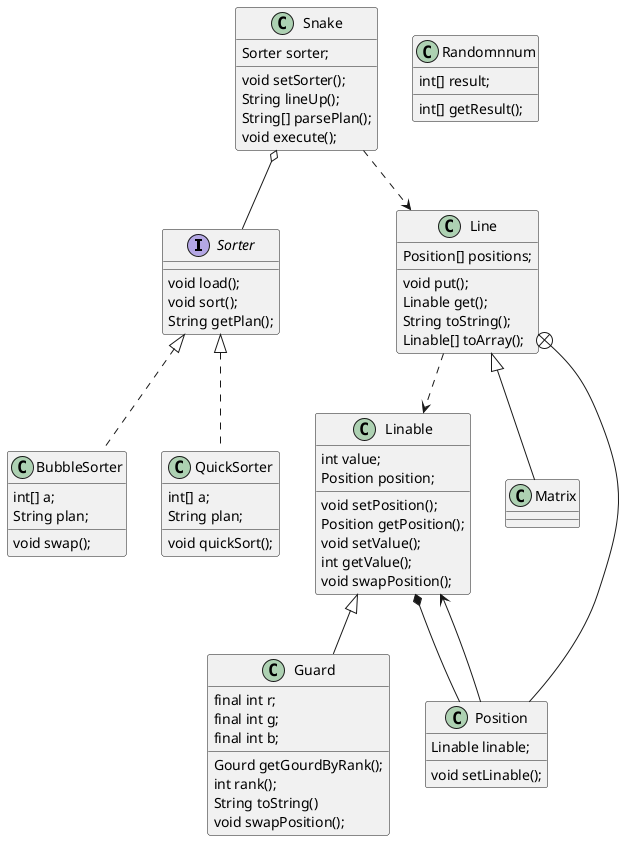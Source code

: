@startuml
interface Sorter{
    void load();
    void sort();
    String getPlan();
}

class BubbleSorter{

    int[] a;
    String plan;

    void swap();

}

class QuickSorter{

    int[] a;
    String plan;

    void quickSort();

}

class Linable{
    int value;
    Position position;
    void setPosition();
    Position getPosition();
    void setValue();
    int getValue();
    void swapPosition();
}



class Line{
    Position[] positions;

    void put();
    Linable get();
    String toString();
    Linable[] toArray();

}

class Matrix{

}

class Position{
    Linable linable;

    void setLinable();

}

class Guard{
    final int r;
    final int g;
    final int b;

    Gourd getGourdByRank();
    int rank();
    String toString()
    void swapPosition();
}

class Snake{
    Sorter sorter;
    void setSorter();
    String lineUp();
    String[] parsePlan();
    void execute();
}

class Randomnnum{
    int[] result;
    int[] getResult();
}

Linable <|-- Guard

Line <|-- Matrix
Linable *-- Position

Position --> Linable
Sorter <|.. BubbleSorter

Sorter <|.. QuickSorter

Line +-- Position

Snake o-- Sorter

Snake ..> Line

Line ..> Linable
@enduml